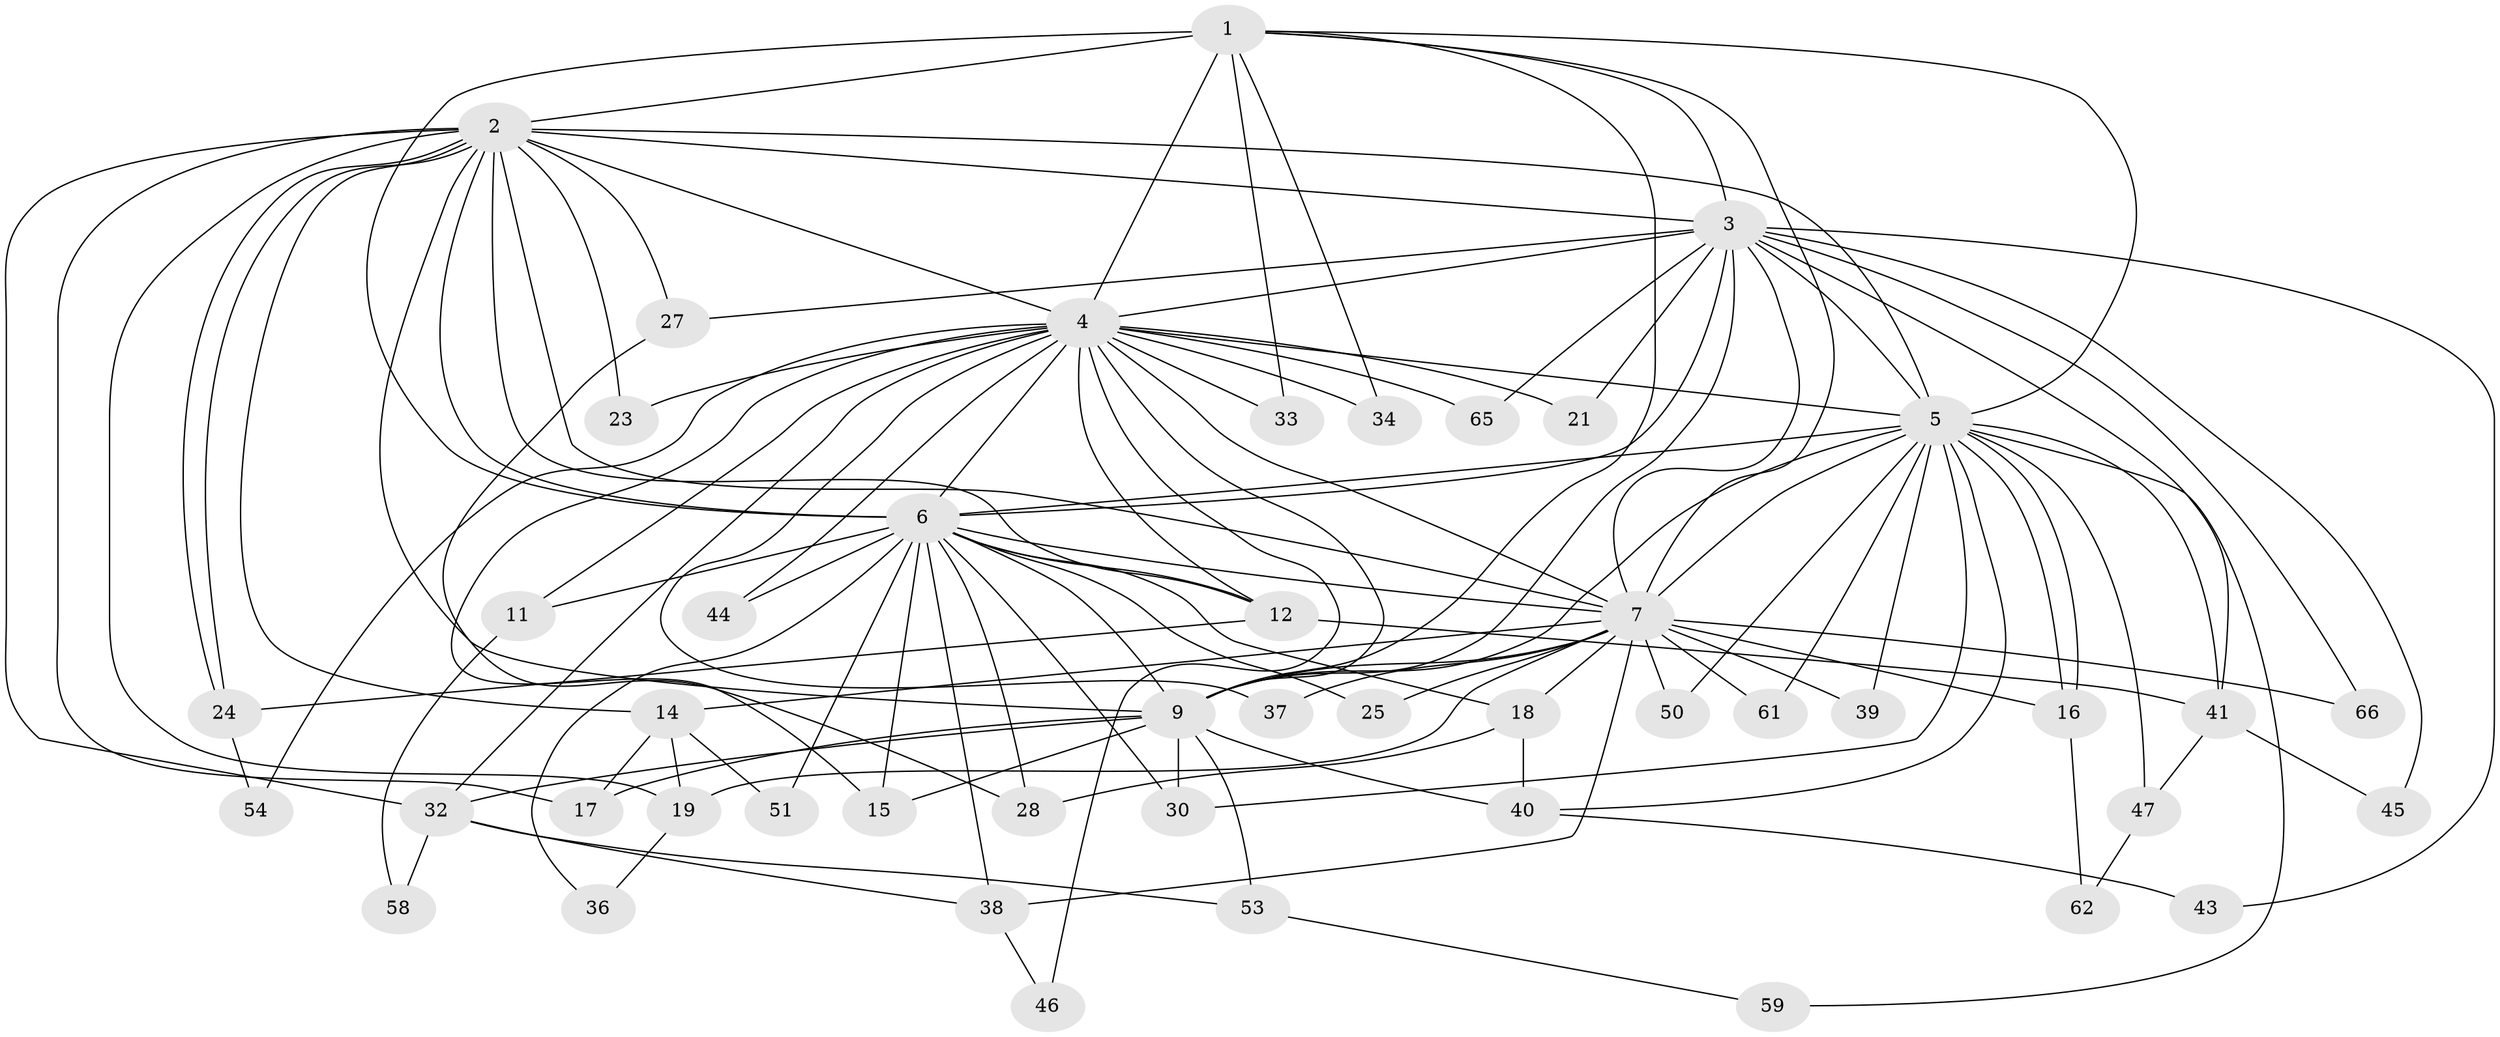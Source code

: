 // Generated by graph-tools (version 1.1) at 2025/23/03/03/25 07:23:48]
// undirected, 47 vertices, 118 edges
graph export_dot {
graph [start="1"]
  node [color=gray90,style=filled];
  1 [super="+22"];
  2 [super="+8"];
  3 [super="+13"];
  4 [super="+26"];
  5 [super="+35"];
  6 [super="+10"];
  7 [super="+57"];
  9 [super="+29"];
  11;
  12 [super="+56"];
  14 [super="+64"];
  15;
  16 [super="+52"];
  17;
  18;
  19 [super="+20"];
  21;
  23;
  24 [super="+55"];
  25;
  27;
  28 [super="+31"];
  30 [super="+48"];
  32 [super="+49"];
  33;
  34;
  36;
  37;
  38 [super="+63"];
  39;
  40 [super="+60"];
  41 [super="+42"];
  43;
  44;
  45;
  46;
  47;
  50;
  51;
  53;
  54;
  58;
  59;
  61;
  62;
  65;
  66;
  1 -- 2 [weight=2];
  1 -- 3;
  1 -- 4 [weight=2];
  1 -- 5;
  1 -- 6 [weight=2];
  1 -- 7;
  1 -- 9;
  1 -- 33;
  1 -- 34;
  2 -- 3 [weight=2];
  2 -- 4 [weight=2];
  2 -- 5 [weight=2];
  2 -- 6 [weight=4];
  2 -- 7 [weight=2];
  2 -- 9 [weight=2];
  2 -- 12;
  2 -- 23;
  2 -- 24;
  2 -- 24;
  2 -- 32;
  2 -- 14;
  2 -- 17;
  2 -- 19;
  2 -- 27;
  3 -- 4;
  3 -- 5;
  3 -- 6 [weight=2];
  3 -- 7 [weight=2];
  3 -- 9;
  3 -- 27;
  3 -- 43;
  3 -- 65;
  3 -- 66;
  3 -- 21;
  3 -- 45;
  3 -- 41;
  4 -- 5 [weight=2];
  4 -- 6 [weight=2];
  4 -- 7;
  4 -- 9;
  4 -- 11;
  4 -- 12;
  4 -- 15;
  4 -- 21;
  4 -- 23;
  4 -- 32;
  4 -- 33;
  4 -- 34;
  4 -- 37;
  4 -- 44;
  4 -- 46;
  4 -- 54;
  4 -- 65;
  5 -- 6 [weight=3];
  5 -- 7;
  5 -- 9;
  5 -- 16;
  5 -- 16;
  5 -- 39;
  5 -- 40;
  5 -- 41;
  5 -- 47;
  5 -- 50;
  5 -- 59;
  5 -- 61;
  5 -- 30;
  6 -- 7 [weight=2];
  6 -- 9 [weight=2];
  6 -- 18;
  6 -- 25;
  6 -- 38;
  6 -- 36;
  6 -- 11;
  6 -- 44;
  6 -- 15;
  6 -- 51;
  6 -- 30;
  6 -- 28;
  6 -- 12;
  7 -- 9 [weight=2];
  7 -- 14;
  7 -- 18;
  7 -- 25;
  7 -- 37;
  7 -- 38;
  7 -- 39;
  7 -- 50;
  7 -- 61;
  7 -- 66;
  7 -- 19;
  7 -- 16;
  9 -- 17;
  9 -- 30;
  9 -- 40;
  9 -- 53;
  9 -- 15;
  9 -- 32;
  11 -- 58;
  12 -- 41;
  12 -- 24;
  14 -- 19;
  14 -- 51;
  14 -- 17;
  16 -- 62;
  18 -- 28;
  18 -- 40;
  19 -- 36;
  24 -- 54;
  27 -- 28;
  32 -- 53;
  32 -- 58;
  32 -- 38;
  38 -- 46;
  40 -- 43;
  41 -- 45;
  41 -- 47;
  47 -- 62;
  53 -- 59;
}
